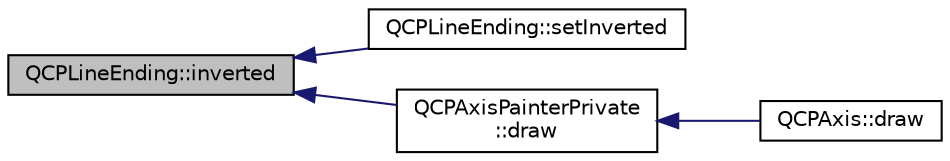 digraph "QCPLineEnding::inverted"
{
  edge [fontname="Helvetica",fontsize="10",labelfontname="Helvetica",labelfontsize="10"];
  node [fontname="Helvetica",fontsize="10",shape=record];
  rankdir="LR";
  Node26 [label="QCPLineEnding::inverted",height=0.2,width=0.4,color="black", fillcolor="grey75", style="filled", fontcolor="black"];
  Node26 -> Node27 [dir="back",color="midnightblue",fontsize="10",style="solid",fontname="Helvetica"];
  Node27 [label="QCPLineEnding::setInverted",height=0.2,width=0.4,color="black", fillcolor="white", style="filled",URL="$de/d41/class_q_c_p_line_ending.html#a580e4e2360b35ebb8d68f3494aa2335d"];
  Node26 -> Node28 [dir="back",color="midnightblue",fontsize="10",style="solid",fontname="Helvetica"];
  Node28 [label="QCPAxisPainterPrivate\l::draw",height=0.2,width=0.4,color="black", fillcolor="white", style="filled",URL="$dc/dba/class_q_c_p_axis_painter_private.html#a0207a99bdf9c4f70af20928898ddc2fc"];
  Node28 -> Node29 [dir="back",color="midnightblue",fontsize="10",style="solid",fontname="Helvetica"];
  Node29 [label="QCPAxis::draw",height=0.2,width=0.4,color="black", fillcolor="white", style="filled",URL="$d2/deb/class_q_c_p_axis.html#a258b1e783eda5cd14ec5552c696a424e"];
}
